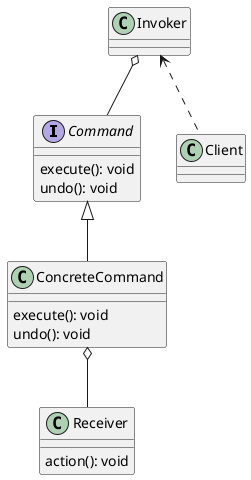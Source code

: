 @startuml
interface Command{
execute(): void
undo(): void
}

class ConcreteCommand{
execute(): void
undo(): void
}

class Receiver{
action(): void
}
class Invoker
class Client

Command <|-- ConcreteCommand
ConcreteCommand o-- Receiver
Invoker o-- Command
Invoker <.. Client

@enduml
